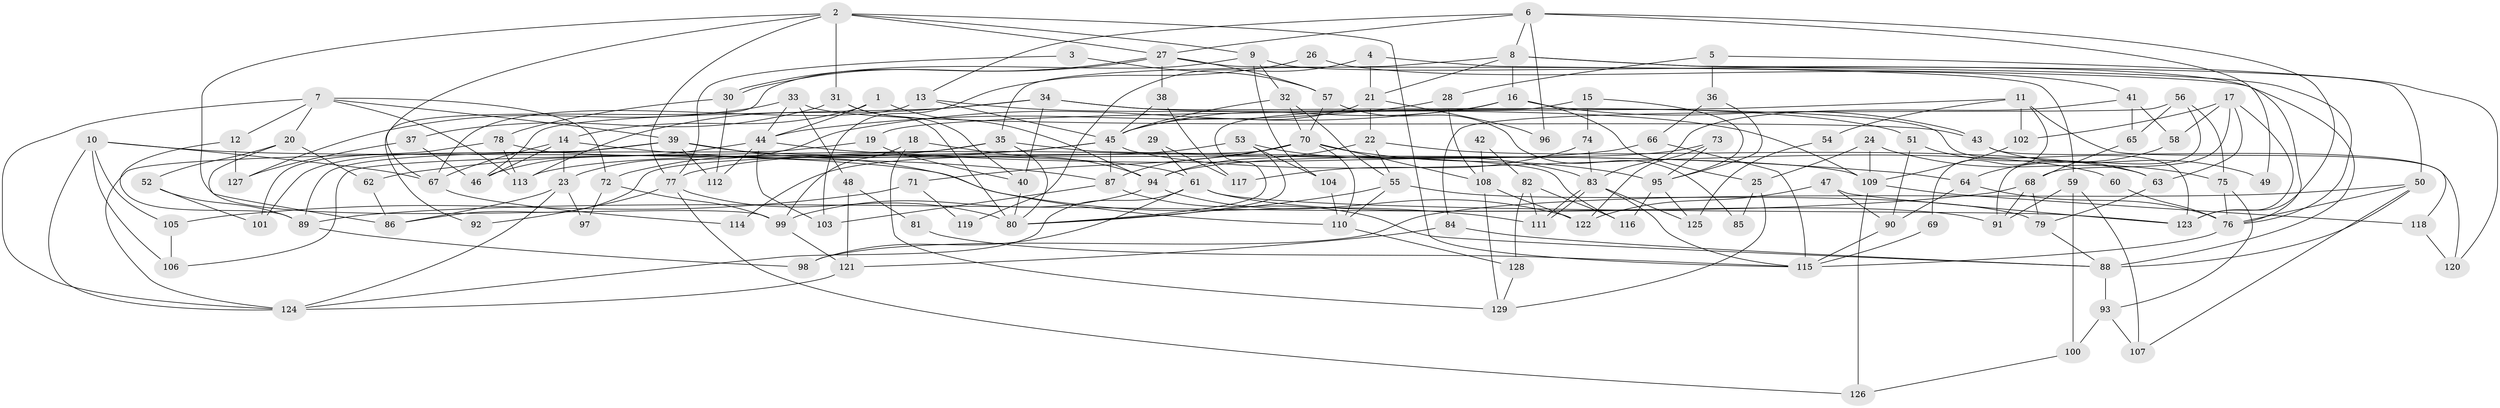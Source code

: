 // coarse degree distribution, {6: 0.07792207792207792, 13: 0.012987012987012988, 10: 0.03896103896103896, 3: 0.35064935064935066, 8: 0.05194805194805195, 5: 0.1038961038961039, 4: 0.11688311688311688, 11: 0.025974025974025976, 12: 0.03896103896103896, 7: 0.06493506493506493, 9: 0.012987012987012988, 2: 0.1038961038961039}
// Generated by graph-tools (version 1.1) at 2025/18/03/04/25 18:18:52]
// undirected, 129 vertices, 258 edges
graph export_dot {
graph [start="1"]
  node [color=gray90,style=filled];
  1;
  2;
  3;
  4;
  5;
  6;
  7;
  8;
  9;
  10;
  11;
  12;
  13;
  14;
  15;
  16;
  17;
  18;
  19;
  20;
  21;
  22;
  23;
  24;
  25;
  26;
  27;
  28;
  29;
  30;
  31;
  32;
  33;
  34;
  35;
  36;
  37;
  38;
  39;
  40;
  41;
  42;
  43;
  44;
  45;
  46;
  47;
  48;
  49;
  50;
  51;
  52;
  53;
  54;
  55;
  56;
  57;
  58;
  59;
  60;
  61;
  62;
  63;
  64;
  65;
  66;
  67;
  68;
  69;
  70;
  71;
  72;
  73;
  74;
  75;
  76;
  77;
  78;
  79;
  80;
  81;
  82;
  83;
  84;
  85;
  86;
  87;
  88;
  89;
  90;
  91;
  92;
  93;
  94;
  95;
  96;
  97;
  98;
  99;
  100;
  101;
  102;
  103;
  104;
  105;
  106;
  107;
  108;
  109;
  110;
  111;
  112;
  113;
  114;
  115;
  116;
  117;
  118;
  119;
  120;
  121;
  122;
  123;
  124;
  125;
  126;
  127;
  128;
  129;
  1 -- 94;
  1 -- 14;
  1 -- 44;
  2 -- 115;
  2 -- 31;
  2 -- 9;
  2 -- 27;
  2 -- 67;
  2 -- 77;
  2 -- 99;
  3 -- 77;
  3 -- 57;
  4 -- 21;
  4 -- 76;
  4 -- 119;
  5 -- 28;
  5 -- 36;
  5 -- 120;
  6 -- 123;
  6 -- 27;
  6 -- 8;
  6 -- 13;
  6 -- 49;
  6 -- 96;
  7 -- 124;
  7 -- 20;
  7 -- 12;
  7 -- 39;
  7 -- 72;
  7 -- 113;
  8 -- 50;
  8 -- 16;
  8 -- 21;
  8 -- 35;
  8 -- 76;
  9 -- 32;
  9 -- 88;
  9 -- 92;
  9 -- 104;
  10 -- 67;
  10 -- 124;
  10 -- 105;
  10 -- 106;
  10 -- 111;
  11 -- 19;
  11 -- 102;
  11 -- 54;
  11 -- 69;
  11 -- 118;
  12 -- 89;
  12 -- 127;
  13 -- 45;
  13 -- 67;
  13 -- 109;
  14 -- 46;
  14 -- 67;
  14 -- 23;
  14 -- 87;
  15 -- 80;
  15 -- 95;
  15 -- 74;
  16 -- 23;
  16 -- 25;
  16 -- 43;
  16 -- 45;
  17 -- 58;
  17 -- 68;
  17 -- 63;
  17 -- 102;
  17 -- 123;
  18 -- 129;
  18 -- 99;
  18 -- 94;
  19 -- 40;
  19 -- 89;
  20 -- 86;
  20 -- 62;
  20 -- 52;
  21 -- 22;
  21 -- 45;
  21 -- 96;
  22 -- 55;
  22 -- 94;
  22 -- 63;
  23 -- 124;
  23 -- 86;
  23 -- 97;
  24 -- 109;
  24 -- 75;
  24 -- 25;
  25 -- 85;
  25 -- 129;
  26 -- 103;
  26 -- 41;
  27 -- 30;
  27 -- 30;
  27 -- 38;
  27 -- 57;
  27 -- 59;
  28 -- 44;
  28 -- 108;
  29 -- 117;
  29 -- 61;
  30 -- 112;
  30 -- 78;
  31 -- 80;
  31 -- 40;
  31 -- 37;
  32 -- 45;
  32 -- 70;
  32 -- 55;
  33 -- 43;
  33 -- 44;
  33 -- 48;
  33 -- 127;
  34 -- 113;
  34 -- 123;
  34 -- 40;
  34 -- 46;
  34 -- 51;
  35 -- 72;
  35 -- 80;
  35 -- 106;
  35 -- 116;
  36 -- 95;
  36 -- 66;
  37 -- 127;
  37 -- 46;
  38 -- 45;
  38 -- 117;
  39 -- 61;
  39 -- 101;
  39 -- 110;
  39 -- 112;
  39 -- 124;
  40 -- 80;
  41 -- 83;
  41 -- 65;
  41 -- 58;
  42 -- 108;
  42 -- 82;
  43 -- 120;
  43 -- 49;
  44 -- 46;
  44 -- 64;
  44 -- 103;
  44 -- 112;
  45 -- 60;
  45 -- 62;
  45 -- 87;
  45 -- 113;
  47 -- 90;
  47 -- 123;
  47 -- 122;
  48 -- 121;
  48 -- 81;
  50 -- 88;
  50 -- 76;
  50 -- 98;
  50 -- 107;
  51 -- 63;
  51 -- 90;
  52 -- 101;
  52 -- 89;
  53 -- 104;
  53 -- 80;
  53 -- 83;
  53 -- 114;
  54 -- 125;
  55 -- 79;
  55 -- 80;
  55 -- 110;
  56 -- 75;
  56 -- 91;
  56 -- 65;
  56 -- 84;
  57 -- 70;
  57 -- 85;
  58 -- 64;
  59 -- 100;
  59 -- 91;
  59 -- 107;
  60 -- 76;
  61 -- 91;
  61 -- 124;
  61 -- 98;
  61 -- 123;
  62 -- 86;
  63 -- 79;
  64 -- 76;
  64 -- 90;
  65 -- 68;
  66 -- 115;
  66 -- 77;
  67 -- 114;
  68 -- 89;
  68 -- 79;
  68 -- 91;
  69 -- 115;
  70 -- 87;
  70 -- 110;
  70 -- 71;
  70 -- 86;
  70 -- 95;
  70 -- 108;
  71 -- 105;
  71 -- 119;
  72 -- 99;
  72 -- 97;
  73 -- 95;
  73 -- 94;
  73 -- 122;
  74 -- 83;
  74 -- 117;
  75 -- 76;
  75 -- 93;
  76 -- 115;
  77 -- 80;
  77 -- 92;
  77 -- 126;
  78 -- 113;
  78 -- 101;
  78 -- 109;
  79 -- 88;
  81 -- 115;
  82 -- 111;
  82 -- 128;
  82 -- 116;
  83 -- 111;
  83 -- 111;
  83 -- 115;
  83 -- 125;
  84 -- 88;
  84 -- 121;
  87 -- 88;
  87 -- 103;
  88 -- 93;
  89 -- 98;
  90 -- 115;
  93 -- 107;
  93 -- 100;
  94 -- 122;
  94 -- 99;
  95 -- 116;
  95 -- 125;
  99 -- 121;
  100 -- 126;
  102 -- 109;
  104 -- 110;
  105 -- 106;
  108 -- 122;
  108 -- 129;
  109 -- 118;
  109 -- 126;
  110 -- 128;
  118 -- 120;
  121 -- 124;
  128 -- 129;
}
